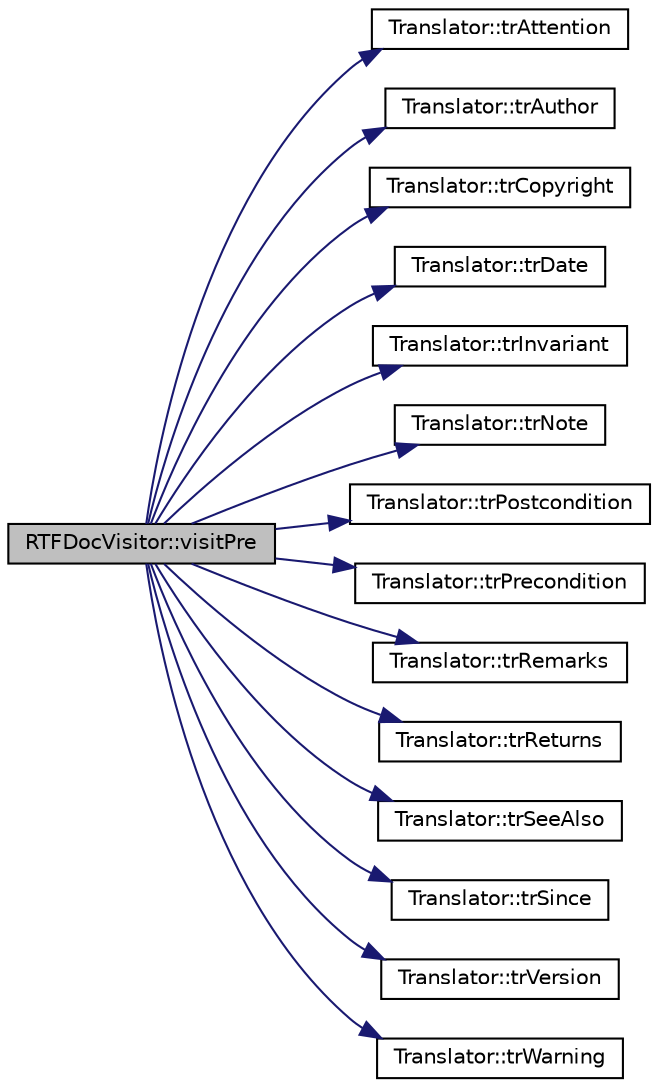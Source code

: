 digraph "RTFDocVisitor::visitPre"
{
 // LATEX_PDF_SIZE
  edge [fontname="Helvetica",fontsize="10",labelfontname="Helvetica",labelfontsize="10"];
  node [fontname="Helvetica",fontsize="10",shape=record];
  rankdir="LR";
  Node1 [label="RTFDocVisitor::visitPre",height=0.2,width=0.4,color="black", fillcolor="grey75", style="filled", fontcolor="black",tooltip=" "];
  Node1 -> Node2 [color="midnightblue",fontsize="10",style="solid"];
  Node2 [label="Translator::trAttention",height=0.2,width=0.4,color="black", fillcolor="white", style="filled",URL="$classTranslator.html#a988fcf036a857cf3761ee11638ce9179",tooltip=" "];
  Node1 -> Node3 [color="midnightblue",fontsize="10",style="solid"];
  Node3 [label="Translator::trAuthor",height=0.2,width=0.4,color="black", fillcolor="white", style="filled",URL="$classTranslator.html#ab1d687861b87ec383f96cc0b323be6eb",tooltip=" "];
  Node1 -> Node4 [color="midnightblue",fontsize="10",style="solid"];
  Node4 [label="Translator::trCopyright",height=0.2,width=0.4,color="black", fillcolor="white", style="filled",URL="$classTranslator.html#a9bef11a773c5cf0878f4d833b78df577",tooltip=" "];
  Node1 -> Node5 [color="midnightblue",fontsize="10",style="solid"];
  Node5 [label="Translator::trDate",height=0.2,width=0.4,color="black", fillcolor="white", style="filled",URL="$classTranslator.html#aa1e4638e8942601483cf2ba078b86f05",tooltip=" "];
  Node1 -> Node6 [color="midnightblue",fontsize="10",style="solid"];
  Node6 [label="Translator::trInvariant",height=0.2,width=0.4,color="black", fillcolor="white", style="filled",URL="$classTranslator.html#af9a644c79e6da8b784bb0fe03a37fb15",tooltip=" "];
  Node1 -> Node7 [color="midnightblue",fontsize="10",style="solid"];
  Node7 [label="Translator::trNote",height=0.2,width=0.4,color="black", fillcolor="white", style="filled",URL="$classTranslator.html#a9172f5a9cd750add7d839c184e349cd2",tooltip=" "];
  Node1 -> Node8 [color="midnightblue",fontsize="10",style="solid"];
  Node8 [label="Translator::trPostcondition",height=0.2,width=0.4,color="black", fillcolor="white", style="filled",URL="$classTranslator.html#a970c167e640eff619d4202266c4cb0ce",tooltip=" "];
  Node1 -> Node9 [color="midnightblue",fontsize="10",style="solid"];
  Node9 [label="Translator::trPrecondition",height=0.2,width=0.4,color="black", fillcolor="white", style="filled",URL="$classTranslator.html#a1908a5ec684a3fb38fdfc50346d18530",tooltip=" "];
  Node1 -> Node10 [color="midnightblue",fontsize="10",style="solid"];
  Node10 [label="Translator::trRemarks",height=0.2,width=0.4,color="black", fillcolor="white", style="filled",URL="$classTranslator.html#a7e3a80bdd1f03467f8a5e3fa21614a84",tooltip=" "];
  Node1 -> Node11 [color="midnightblue",fontsize="10",style="solid"];
  Node11 [label="Translator::trReturns",height=0.2,width=0.4,color="black", fillcolor="white", style="filled",URL="$classTranslator.html#a6085a6938ea5edb5b1a61874983260e5",tooltip=" "];
  Node1 -> Node12 [color="midnightblue",fontsize="10",style="solid"];
  Node12 [label="Translator::trSeeAlso",height=0.2,width=0.4,color="black", fillcolor="white", style="filled",URL="$classTranslator.html#ad1f5dba74deba99cafcf97a3df60164e",tooltip=" "];
  Node1 -> Node13 [color="midnightblue",fontsize="10",style="solid"];
  Node13 [label="Translator::trSince",height=0.2,width=0.4,color="black", fillcolor="white", style="filled",URL="$classTranslator.html#a416b08f410f1cd41ba1e5bc286b467d6",tooltip=" "];
  Node1 -> Node14 [color="midnightblue",fontsize="10",style="solid"];
  Node14 [label="Translator::trVersion",height=0.2,width=0.4,color="black", fillcolor="white", style="filled",URL="$classTranslator.html#a5969dae9422940f4675aa18304b16087",tooltip=" "];
  Node1 -> Node15 [color="midnightblue",fontsize="10",style="solid"];
  Node15 [label="Translator::trWarning",height=0.2,width=0.4,color="black", fillcolor="white", style="filled",URL="$classTranslator.html#ad00b8ff1d576631ed24b1aaf81f21b82",tooltip=" "];
}
